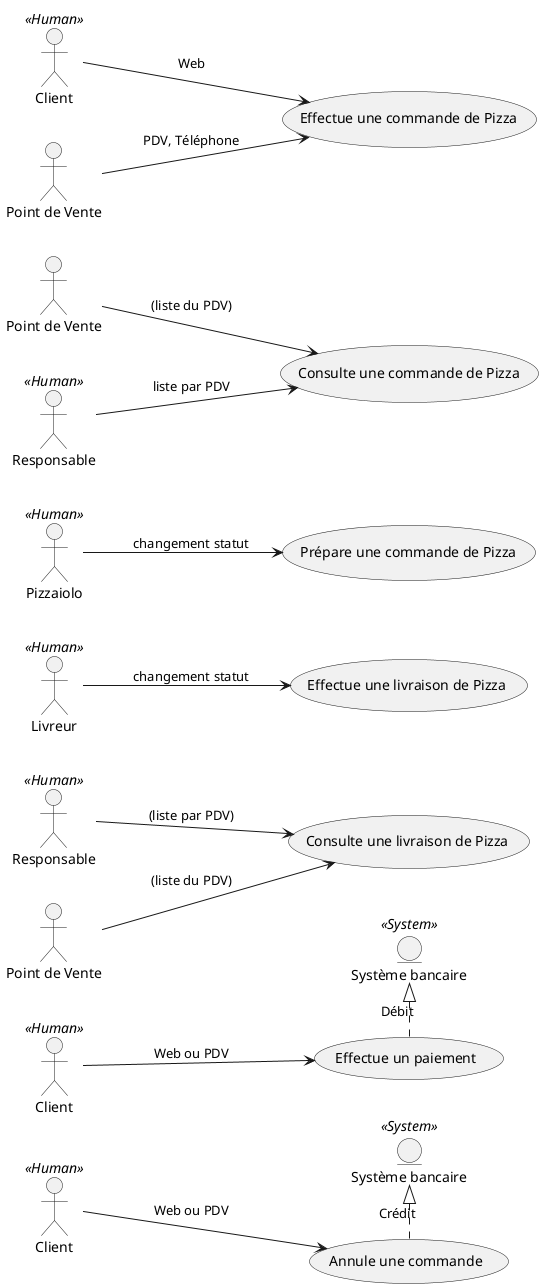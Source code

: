 @startuml
/' Start UML Class '/

/' Flow Direction '/
left to right direction

/' Actor and Entity '/
actor Client << Human >> as C1
actor Client << Human >> as C2
actor Client << Human >> as C3
actor Responsable << Human >> as R1
actor Responsable << Human >> as R2
entity "Système bancaire" << System >> as Bank1
entity "Système bancaire" << System >> as Bank2
actor Livreur << Human >>
actor Pizzaiolo << Human >>
actor "Point de Vente" as PDV1
actor "Point de Vente" as PDV2
actor "Point de Vente" as PDV3

/' Ordering actor and entity '/
C1 -[hidden] PDV1
PDV1 -[hidden] PDV2
PDV2 -[hidden] R1
R1 -[hidden] Pizzaiolo
Pizzaiolo -[hidden] Livreur
Livreur -[hidden] R2
R2 -[hidden] PDV3
PDV3 -[hidden] C2
C2 -[hidden] C3

/' UseCase Relationship '/

/' Effectuer une commande de Pizza '/
(Effectue une commande de Pizza) as (setOrder)
C1 --> (setOrder) : Web
PDV1 --> (setOrder) : PDV, Téléphone

/' Consulter une commande de Pizza '/
(Consulte une commande de Pizza) as (getOrder)
PDV2 --> (getOrder) : (liste du PDV)
R1 --> (getOrder) : liste par PDV

/' Préparer une commande de Pizza '/
(Prépare une commande de Pizza) as (setPrepare)
Pizzaiolo --> (setPrepare) : changement statut

/' Effectuer une livraison de Pizza '/
(Effectue une livraison de Pizza) as (setDelivery)
Livreur --> (setDelivery) : changement statut

/' Consulter une livraison de Pizza '/
(Consulte une livraison de Pizza) as (getDelivery)
R2 --> (getDelivery) : (liste par PDV)
PDV3 --> (getDelivery) : (liste du PDV)

/' Effectuer un paiement '/
(Effectue un paiement) as (setPayment)
C2 --> (setPayment) : Web ou PDV
Bank1 <|. (setPayment) : Débit

/' Annuler une commande '/
(Annule une commande) as (delOrder)
C3 --> (delOrder) : Web ou PDV
Bank2 <|. (delOrder) : Crédit

/' End UML Class '/
@enduml